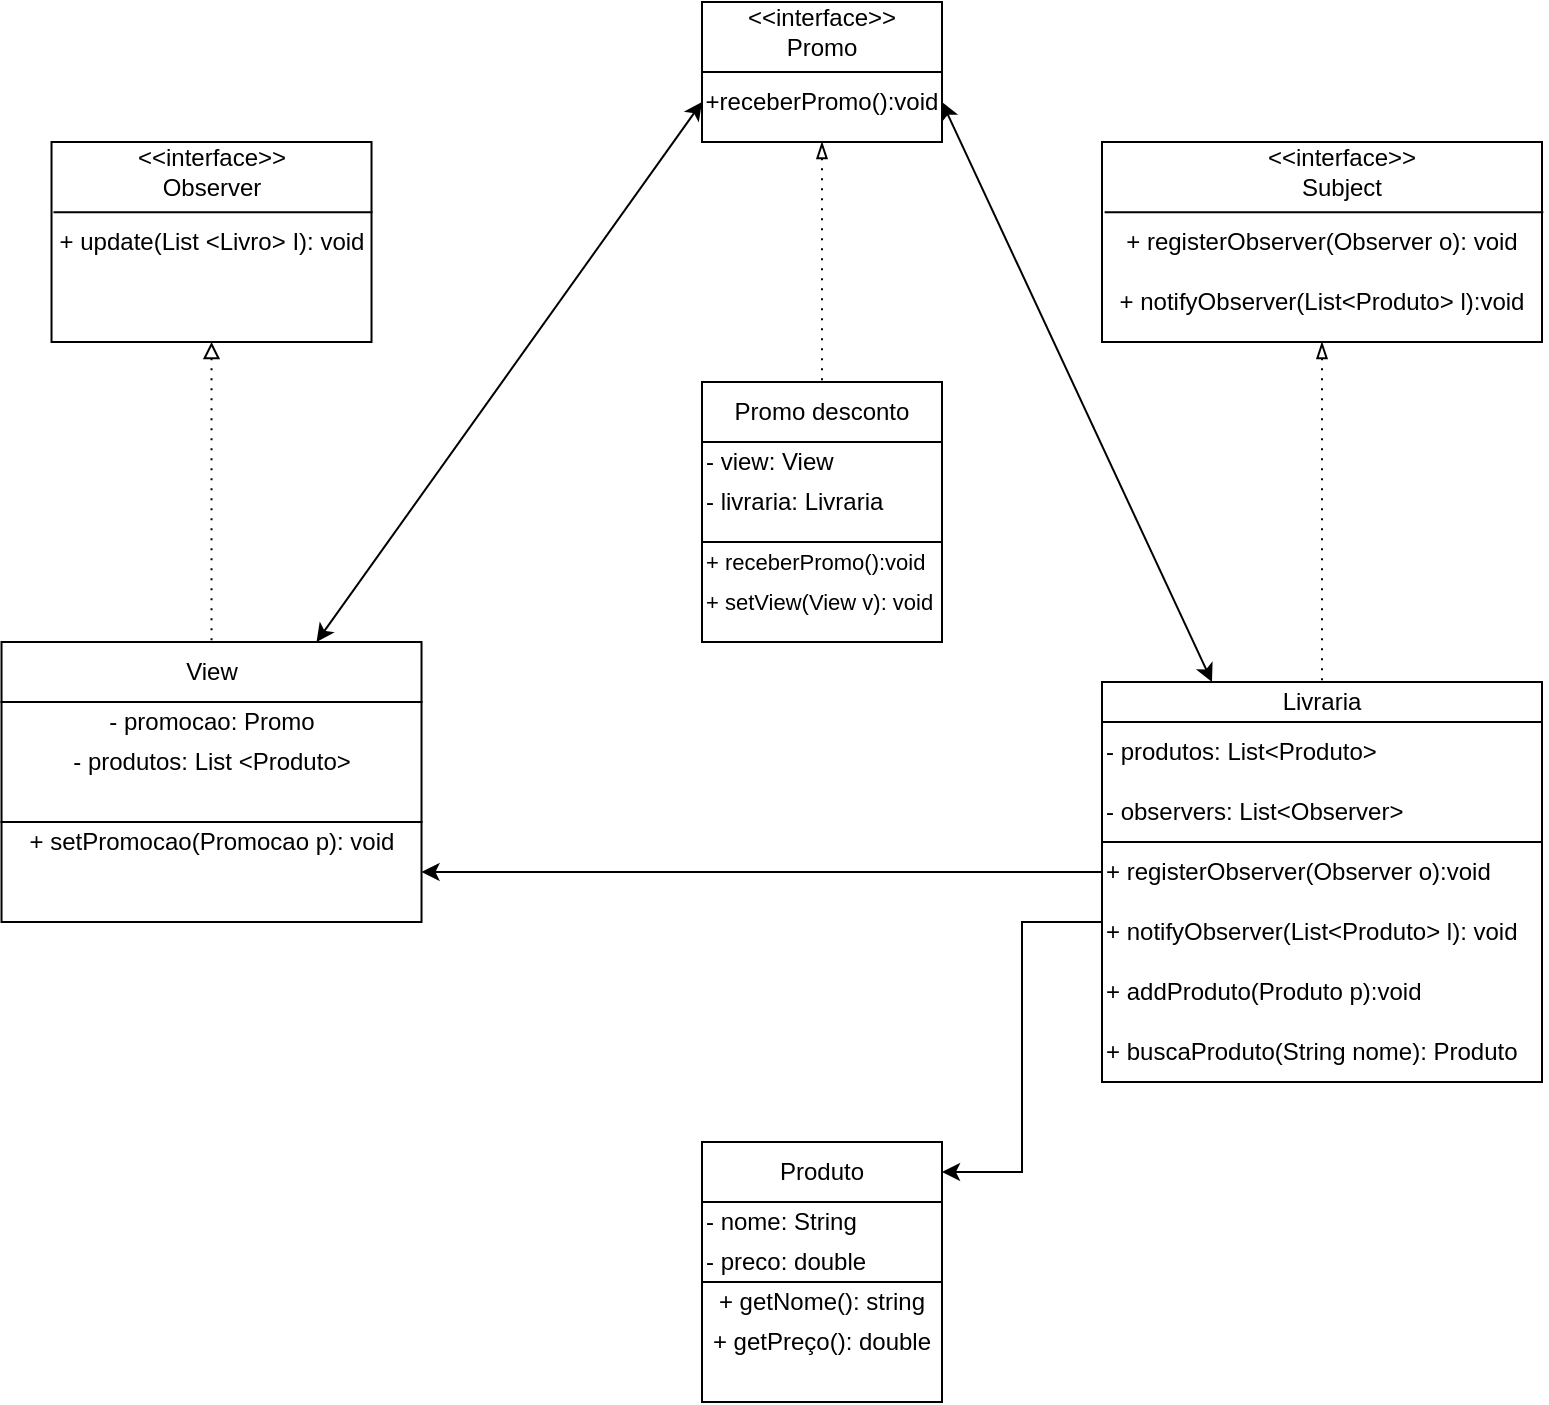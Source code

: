 <mxfile version="17.1.2" type="github">
  <diagram id="pFu-fsLspl0apVhG7Pa8" name="Page-1">
    <mxGraphModel dx="1094" dy="586" grid="1" gridSize="10" guides="1" tooltips="1" connect="1" arrows="1" fold="1" page="1" pageScale="1" pageWidth="827" pageHeight="1169" math="0" shadow="0">
      <root>
        <mxCell id="0" />
        <mxCell id="1" parent="0" />
        <mxCell id="vHCfNjeHGDSDvJQaW7TH-52" style="edgeStyle=orthogonalEdgeStyle;rounded=0;orthogonalLoop=1;jettySize=auto;html=1;entryX=0.5;entryY=0;entryDx=0;entryDy=0;dashed=1;dashPattern=1 4;fontSize=12;startArrow=blockThin;startFill=0;endArrow=none;endFill=0;" edge="1" parent="1" source="vHCfNjeHGDSDvJQaW7TH-1" target="vHCfNjeHGDSDvJQaW7TH-7">
          <mxGeometry relative="1" as="geometry" />
        </mxCell>
        <mxCell id="vHCfNjeHGDSDvJQaW7TH-1" value="" style="rounded=0;whiteSpace=wrap;html=1;" vertex="1" parent="1">
          <mxGeometry x="380" y="50" width="120" height="70" as="geometry" />
        </mxCell>
        <mxCell id="vHCfNjeHGDSDvJQaW7TH-3" value="" style="endArrow=none;html=1;rounded=0;entryX=1;entryY=0;entryDx=0;entryDy=0;exitX=0;exitY=0.5;exitDx=0;exitDy=0;" edge="1" parent="1" source="vHCfNjeHGDSDvJQaW7TH-1" target="vHCfNjeHGDSDvJQaW7TH-5">
          <mxGeometry width="50" height="50" relative="1" as="geometry">
            <mxPoint x="440" y="190" as="sourcePoint" />
            <mxPoint x="490" y="140" as="targetPoint" />
            <Array as="points" />
          </mxGeometry>
        </mxCell>
        <mxCell id="vHCfNjeHGDSDvJQaW7TH-4" value="&amp;lt;&amp;lt;interface&amp;gt;&amp;gt;&lt;br&gt;Promo" style="text;html=1;strokeColor=none;fillColor=none;align=center;verticalAlign=middle;whiteSpace=wrap;rounded=0;" vertex="1" parent="1">
          <mxGeometry x="405" y="50" width="70" height="30" as="geometry" />
        </mxCell>
        <mxCell id="vHCfNjeHGDSDvJQaW7TH-5" value="+receberPromo():void" style="text;html=1;strokeColor=none;fillColor=none;align=center;verticalAlign=middle;whiteSpace=wrap;rounded=0;" vertex="1" parent="1">
          <mxGeometry x="380" y="85" width="120" height="30" as="geometry" />
        </mxCell>
        <mxCell id="vHCfNjeHGDSDvJQaW7TH-6" value="" style="whiteSpace=wrap;html=1;aspect=fixed;" vertex="1" parent="1">
          <mxGeometry x="380" y="250" width="120" height="120" as="geometry" />
        </mxCell>
        <mxCell id="vHCfNjeHGDSDvJQaW7TH-7" value="Promo desconto" style="rounded=0;whiteSpace=wrap;html=1;" vertex="1" parent="1">
          <mxGeometry x="380" y="240" width="120" height="30" as="geometry" />
        </mxCell>
        <mxCell id="vHCfNjeHGDSDvJQaW7TH-8" value="" style="rounded=0;whiteSpace=wrap;html=1;" vertex="1" parent="1">
          <mxGeometry x="380" y="270" width="120" height="50" as="geometry" />
        </mxCell>
        <mxCell id="vHCfNjeHGDSDvJQaW7TH-9" value="- view: View" style="text;html=1;strokeColor=none;fillColor=none;align=left;verticalAlign=middle;whiteSpace=wrap;rounded=0;" vertex="1" parent="1">
          <mxGeometry x="380" y="270" width="100" height="20" as="geometry" />
        </mxCell>
        <mxCell id="vHCfNjeHGDSDvJQaW7TH-10" value="- livraria: Livraria" style="text;html=1;strokeColor=none;fillColor=none;align=left;verticalAlign=middle;whiteSpace=wrap;rounded=0;" vertex="1" parent="1">
          <mxGeometry x="380" y="290" width="100" height="20" as="geometry" />
        </mxCell>
        <mxCell id="vHCfNjeHGDSDvJQaW7TH-11" value="&lt;font style=&quot;font-size: 11px&quot;&gt;+ receberPromo():void&lt;/font&gt;" style="text;html=1;strokeColor=none;fillColor=none;align=left;verticalAlign=middle;whiteSpace=wrap;rounded=0;" vertex="1" parent="1">
          <mxGeometry x="380" y="320" width="120" height="20" as="geometry" />
        </mxCell>
        <mxCell id="vHCfNjeHGDSDvJQaW7TH-12" value="&lt;span style=&quot;font-size: 11px&quot;&gt;+ setView(View v): void&lt;/span&gt;" style="text;html=1;strokeColor=none;fillColor=none;align=left;verticalAlign=middle;whiteSpace=wrap;rounded=0;" vertex="1" parent="1">
          <mxGeometry x="380" y="340" width="120" height="20" as="geometry" />
        </mxCell>
        <mxCell id="vHCfNjeHGDSDvJQaW7TH-55" style="edgeStyle=orthogonalEdgeStyle;rounded=0;orthogonalLoop=1;jettySize=auto;html=1;entryX=0.5;entryY=0;entryDx=0;entryDy=0;fontSize=12;startArrow=block;startFill=0;endArrow=none;endFill=0;dashed=1;dashPattern=1 4;" edge="1" parent="1" source="vHCfNjeHGDSDvJQaW7TH-13" target="vHCfNjeHGDSDvJQaW7TH-17">
          <mxGeometry relative="1" as="geometry" />
        </mxCell>
        <mxCell id="vHCfNjeHGDSDvJQaW7TH-13" value="" style="rounded=0;whiteSpace=wrap;html=1;" vertex="1" parent="1">
          <mxGeometry x="54.76" y="120" width="160" height="100" as="geometry" />
        </mxCell>
        <mxCell id="vHCfNjeHGDSDvJQaW7TH-14" value="" style="endArrow=none;html=1;rounded=0;entryX=1.003;entryY=0.351;entryDx=0;entryDy=0;exitX=0.006;exitY=0.351;exitDx=0;exitDy=0;entryPerimeter=0;exitPerimeter=0;" edge="1" parent="1" source="vHCfNjeHGDSDvJQaW7TH-13" target="vHCfNjeHGDSDvJQaW7TH-13">
          <mxGeometry width="50" height="50" relative="1" as="geometry">
            <mxPoint x="114.76" y="260" as="sourcePoint" />
            <mxPoint x="164.76" y="210" as="targetPoint" />
            <Array as="points" />
          </mxGeometry>
        </mxCell>
        <mxCell id="vHCfNjeHGDSDvJQaW7TH-15" value="&lt;font style=&quot;font-size: 12px&quot;&gt;&amp;lt;&amp;lt;interface&amp;gt;&amp;gt;&lt;br&gt;Observer&lt;/font&gt;" style="text;html=1;strokeColor=none;fillColor=none;align=center;verticalAlign=middle;whiteSpace=wrap;rounded=0;" vertex="1" parent="1">
          <mxGeometry x="89.76" y="120" width="90" height="30" as="geometry" />
        </mxCell>
        <mxCell id="vHCfNjeHGDSDvJQaW7TH-16" value="+ update(List &amp;lt;Livro&amp;gt; I): void" style="text;html=1;strokeColor=none;fillColor=none;align=center;verticalAlign=middle;whiteSpace=wrap;rounded=0;" vertex="1" parent="1">
          <mxGeometry x="54.76" y="155" width="160" height="30" as="geometry" />
        </mxCell>
        <mxCell id="vHCfNjeHGDSDvJQaW7TH-17" value="View" style="rounded=0;whiteSpace=wrap;html=1;fontSize=12;" vertex="1" parent="1">
          <mxGeometry x="29.76" y="370" width="210" height="30" as="geometry" />
        </mxCell>
        <mxCell id="vHCfNjeHGDSDvJQaW7TH-18" value="" style="rounded=0;whiteSpace=wrap;html=1;fontSize=12;" vertex="1" parent="1">
          <mxGeometry x="29.76" y="400" width="210" height="60" as="geometry" />
        </mxCell>
        <mxCell id="vHCfNjeHGDSDvJQaW7TH-54" style="edgeStyle=orthogonalEdgeStyle;rounded=0;orthogonalLoop=1;jettySize=auto;html=1;entryX=0;entryY=0.5;entryDx=0;entryDy=0;fontSize=12;startArrow=classic;startFill=1;endArrow=none;endFill=0;" edge="1" parent="1" source="vHCfNjeHGDSDvJQaW7TH-19" target="vHCfNjeHGDSDvJQaW7TH-37">
          <mxGeometry relative="1" as="geometry" />
        </mxCell>
        <mxCell id="vHCfNjeHGDSDvJQaW7TH-19" value="" style="rounded=0;whiteSpace=wrap;html=1;fontSize=12;" vertex="1" parent="1">
          <mxGeometry x="29.76" y="460" width="210" height="50" as="geometry" />
        </mxCell>
        <mxCell id="vHCfNjeHGDSDvJQaW7TH-20" value="- promocao: Promo" style="text;html=1;strokeColor=none;fillColor=none;align=center;verticalAlign=middle;whiteSpace=wrap;rounded=0;fontSize=12;" vertex="1" parent="1">
          <mxGeometry x="29.76" y="400" width="210" height="20" as="geometry" />
        </mxCell>
        <mxCell id="vHCfNjeHGDSDvJQaW7TH-21" value="- produtos: List &amp;lt;Produto&amp;gt;" style="text;html=1;strokeColor=none;fillColor=none;align=center;verticalAlign=middle;whiteSpace=wrap;rounded=0;fontSize=12;" vertex="1" parent="1">
          <mxGeometry x="29.76" y="420" width="210" height="20" as="geometry" />
        </mxCell>
        <mxCell id="vHCfNjeHGDSDvJQaW7TH-22" value="+ setPromocao(Promocao p): void" style="text;html=1;strokeColor=none;fillColor=none;align=center;verticalAlign=middle;whiteSpace=wrap;rounded=0;fontSize=12;" vertex="1" parent="1">
          <mxGeometry x="29.76" y="460" width="210" height="20" as="geometry" />
        </mxCell>
        <mxCell id="vHCfNjeHGDSDvJQaW7TH-51" style="edgeStyle=orthogonalEdgeStyle;rounded=0;orthogonalLoop=1;jettySize=auto;html=1;fontSize=12;startArrow=blockThin;startFill=0;endArrow=none;endFill=0;dashed=1;dashPattern=1 4;" edge="1" parent="1" source="vHCfNjeHGDSDvJQaW7TH-23" target="vHCfNjeHGDSDvJQaW7TH-29">
          <mxGeometry relative="1" as="geometry" />
        </mxCell>
        <mxCell id="vHCfNjeHGDSDvJQaW7TH-23" value="" style="rounded=0;whiteSpace=wrap;html=1;" vertex="1" parent="1">
          <mxGeometry x="580" y="120" width="220" height="100" as="geometry" />
        </mxCell>
        <mxCell id="vHCfNjeHGDSDvJQaW7TH-24" value="" style="endArrow=none;html=1;rounded=0;entryX=1.003;entryY=0.351;entryDx=0;entryDy=0;exitX=0.006;exitY=0.351;exitDx=0;exitDy=0;entryPerimeter=0;exitPerimeter=0;" edge="1" parent="1" source="vHCfNjeHGDSDvJQaW7TH-23" target="vHCfNjeHGDSDvJQaW7TH-23">
          <mxGeometry width="50" height="50" relative="1" as="geometry">
            <mxPoint x="700" y="260" as="sourcePoint" />
            <mxPoint x="750" y="210" as="targetPoint" />
            <Array as="points" />
          </mxGeometry>
        </mxCell>
        <mxCell id="vHCfNjeHGDSDvJQaW7TH-25" value="&lt;font style=&quot;font-size: 12px&quot;&gt;&amp;lt;&amp;lt;interface&amp;gt;&amp;gt;&lt;br&gt;Subject&lt;/font&gt;" style="text;html=1;strokeColor=none;fillColor=none;align=center;verticalAlign=middle;whiteSpace=wrap;rounded=0;" vertex="1" parent="1">
          <mxGeometry x="655" y="120" width="90" height="30" as="geometry" />
        </mxCell>
        <mxCell id="vHCfNjeHGDSDvJQaW7TH-26" value="+ registerObserver(Observer o): void" style="text;html=1;strokeColor=none;fillColor=none;align=center;verticalAlign=middle;whiteSpace=wrap;rounded=0;" vertex="1" parent="1">
          <mxGeometry x="580" y="155" width="220" height="30" as="geometry" />
        </mxCell>
        <mxCell id="vHCfNjeHGDSDvJQaW7TH-28" value="+ notifyObserver(List&amp;lt;Produto&amp;gt; l):void" style="text;html=1;strokeColor=none;fillColor=none;align=center;verticalAlign=middle;whiteSpace=wrap;rounded=0;" vertex="1" parent="1">
          <mxGeometry x="580" y="185" width="220" height="30" as="geometry" />
        </mxCell>
        <mxCell id="vHCfNjeHGDSDvJQaW7TH-32" value="" style="edgeStyle=orthogonalEdgeStyle;rounded=0;orthogonalLoop=1;jettySize=auto;html=1;fontSize=12;" edge="1" parent="1" source="vHCfNjeHGDSDvJQaW7TH-29">
          <mxGeometry relative="1" as="geometry">
            <mxPoint x="690" y="470" as="targetPoint" />
          </mxGeometry>
        </mxCell>
        <mxCell id="vHCfNjeHGDSDvJQaW7TH-29" value="Livraria" style="rounded=0;whiteSpace=wrap;html=1;fontSize=12;" vertex="1" parent="1">
          <mxGeometry x="580" y="390" width="220" height="20" as="geometry" />
        </mxCell>
        <mxCell id="vHCfNjeHGDSDvJQaW7TH-30" value="" style="rounded=0;whiteSpace=wrap;html=1;fontSize=12;" vertex="1" parent="1">
          <mxGeometry x="580" y="410" width="220" height="60" as="geometry" />
        </mxCell>
        <mxCell id="vHCfNjeHGDSDvJQaW7TH-33" value="- produtos: List&amp;lt;Produto&amp;gt;" style="text;html=1;strokeColor=none;fillColor=none;align=left;verticalAlign=middle;whiteSpace=wrap;rounded=0;fontSize=12;" vertex="1" parent="1">
          <mxGeometry x="580" y="410" width="220" height="30" as="geometry" />
        </mxCell>
        <mxCell id="vHCfNjeHGDSDvJQaW7TH-34" value="- observers: List&amp;lt;Observer&amp;gt;" style="text;html=1;strokeColor=none;fillColor=none;align=left;verticalAlign=middle;whiteSpace=wrap;rounded=0;fontSize=12;" vertex="1" parent="1">
          <mxGeometry x="580" y="440" width="220" height="30" as="geometry" />
        </mxCell>
        <mxCell id="vHCfNjeHGDSDvJQaW7TH-35" value="" style="rounded=0;whiteSpace=wrap;html=1;fontSize=12;" vertex="1" parent="1">
          <mxGeometry x="580" y="470" width="220" height="120" as="geometry" />
        </mxCell>
        <mxCell id="vHCfNjeHGDSDvJQaW7TH-37" value="+ registerObserver(Observer o):void" style="text;html=1;strokeColor=none;fillColor=none;align=left;verticalAlign=middle;whiteSpace=wrap;rounded=0;fontSize=12;" vertex="1" parent="1">
          <mxGeometry x="580" y="470" width="220" height="30" as="geometry" />
        </mxCell>
        <mxCell id="vHCfNjeHGDSDvJQaW7TH-38" value="+ notifyObserver(List&amp;lt;Produto&amp;gt; l): void" style="text;html=1;strokeColor=none;fillColor=none;align=left;verticalAlign=middle;whiteSpace=wrap;rounded=0;fontSize=12;" vertex="1" parent="1">
          <mxGeometry x="580" y="500" width="220" height="30" as="geometry" />
        </mxCell>
        <mxCell id="vHCfNjeHGDSDvJQaW7TH-39" value="+ addProduto(Produto p):void" style="text;html=1;strokeColor=none;fillColor=none;align=left;verticalAlign=middle;whiteSpace=wrap;rounded=0;fontSize=12;" vertex="1" parent="1">
          <mxGeometry x="580" y="530" width="220" height="30" as="geometry" />
        </mxCell>
        <mxCell id="vHCfNjeHGDSDvJQaW7TH-40" value="+ buscaProduto(String nome): Produto" style="text;html=1;strokeColor=none;fillColor=none;align=left;verticalAlign=middle;whiteSpace=wrap;rounded=0;fontSize=12;" vertex="1" parent="1">
          <mxGeometry x="580" y="560" width="220" height="30" as="geometry" />
        </mxCell>
        <mxCell id="vHCfNjeHGDSDvJQaW7TH-53" style="edgeStyle=orthogonalEdgeStyle;rounded=0;orthogonalLoop=1;jettySize=auto;html=1;entryX=0;entryY=0;entryDx=0;entryDy=0;fontSize=12;startArrow=classic;startFill=1;endArrow=none;endFill=0;" edge="1" parent="1" source="vHCfNjeHGDSDvJQaW7TH-41" target="vHCfNjeHGDSDvJQaW7TH-39">
          <mxGeometry relative="1" as="geometry" />
        </mxCell>
        <mxCell id="vHCfNjeHGDSDvJQaW7TH-41" value="Produto" style="rounded=0;whiteSpace=wrap;html=1;fontSize=12;" vertex="1" parent="1">
          <mxGeometry x="380" y="620" width="120" height="30" as="geometry" />
        </mxCell>
        <mxCell id="vHCfNjeHGDSDvJQaW7TH-42" value="" style="rounded=0;whiteSpace=wrap;html=1;fontSize=12;" vertex="1" parent="1">
          <mxGeometry x="380" y="650" width="120" height="40" as="geometry" />
        </mxCell>
        <mxCell id="vHCfNjeHGDSDvJQaW7TH-43" value="- nome: String" style="text;html=1;strokeColor=none;fillColor=none;align=left;verticalAlign=middle;whiteSpace=wrap;rounded=0;fontSize=12;" vertex="1" parent="1">
          <mxGeometry x="380" y="650" width="120" height="20" as="geometry" />
        </mxCell>
        <mxCell id="vHCfNjeHGDSDvJQaW7TH-44" value="- preco: double" style="text;html=1;strokeColor=none;fillColor=none;align=left;verticalAlign=middle;whiteSpace=wrap;rounded=0;fontSize=12;" vertex="1" parent="1">
          <mxGeometry x="380" y="670" width="120" height="20" as="geometry" />
        </mxCell>
        <mxCell id="vHCfNjeHGDSDvJQaW7TH-45" value="" style="rounded=0;whiteSpace=wrap;html=1;fontSize=12;" vertex="1" parent="1">
          <mxGeometry x="380" y="690" width="120" height="60" as="geometry" />
        </mxCell>
        <mxCell id="vHCfNjeHGDSDvJQaW7TH-46" value="+ getNome(): string" style="text;html=1;strokeColor=none;fillColor=none;align=center;verticalAlign=middle;whiteSpace=wrap;rounded=0;fontSize=12;" vertex="1" parent="1">
          <mxGeometry x="380" y="690" width="120" height="20" as="geometry" />
        </mxCell>
        <mxCell id="vHCfNjeHGDSDvJQaW7TH-47" value="+ getPreço(): double" style="text;html=1;strokeColor=none;fillColor=none;align=center;verticalAlign=middle;whiteSpace=wrap;rounded=0;fontSize=12;" vertex="1" parent="1">
          <mxGeometry x="380" y="710" width="120" height="20" as="geometry" />
        </mxCell>
        <mxCell id="vHCfNjeHGDSDvJQaW7TH-48" value="" style="endArrow=classic;startArrow=classic;html=1;rounded=0;fontSize=12;exitX=0.75;exitY=0;exitDx=0;exitDy=0;entryX=0;entryY=0.5;entryDx=0;entryDy=0;" edge="1" parent="1" source="vHCfNjeHGDSDvJQaW7TH-17" target="vHCfNjeHGDSDvJQaW7TH-5">
          <mxGeometry width="50" height="50" relative="1" as="geometry">
            <mxPoint x="310" y="370" as="sourcePoint" />
            <mxPoint x="360" y="320" as="targetPoint" />
          </mxGeometry>
        </mxCell>
        <mxCell id="vHCfNjeHGDSDvJQaW7TH-49" value="" style="endArrow=classic;html=1;rounded=0;fontSize=12;entryX=0.25;entryY=0;entryDx=0;entryDy=0;exitX=1;exitY=0.5;exitDx=0;exitDy=0;startArrow=classic;startFill=1;" edge="1" parent="1" source="vHCfNjeHGDSDvJQaW7TH-5" target="vHCfNjeHGDSDvJQaW7TH-29">
          <mxGeometry width="50" height="50" relative="1" as="geometry">
            <mxPoint x="500" y="390" as="sourcePoint" />
            <mxPoint x="550" y="340" as="targetPoint" />
          </mxGeometry>
        </mxCell>
      </root>
    </mxGraphModel>
  </diagram>
</mxfile>
